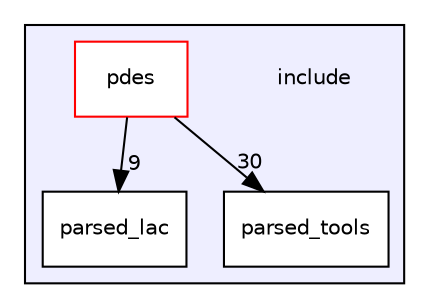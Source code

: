 digraph "include" {
  bgcolor=transparent;
  compound=true
  node [ fontsize="10", fontname="Helvetica"];
  edge [ labelfontsize="10", labelfontname="Helvetica"];
  subgraph clusterdir_d44c64559bbebec7f509842c48db8b23 {
    graph [ bgcolor="#eeeeff", pencolor="black", label="" URL="dir_d44c64559bbebec7f509842c48db8b23.html"];
    dir_d44c64559bbebec7f509842c48db8b23 [shape=plaintext label="include"];
    dir_65593bf93f1e4428cc81baf4bb94349f [shape=box label="parsed_lac" color="black" fillcolor="white" style="filled" URL="dir_65593bf93f1e4428cc81baf4bb94349f.html"];
    dir_8e8448d9aef603b86753e7cb911804a9 [shape=box label="parsed_tools" color="black" fillcolor="white" style="filled" URL="dir_8e8448d9aef603b86753e7cb911804a9.html"];
    dir_60faf9a10d52b04582224b9116454383 [shape=box label="pdes" color="red" fillcolor="white" style="filled" URL="dir_60faf9a10d52b04582224b9116454383.html"];
  }
  dir_60faf9a10d52b04582224b9116454383->dir_8e8448d9aef603b86753e7cb911804a9 [headlabel="30", labeldistance=1.5 headhref="dir_000005_000004.html"];
  dir_60faf9a10d52b04582224b9116454383->dir_65593bf93f1e4428cc81baf4bb94349f [headlabel="9", labeldistance=1.5 headhref="dir_000005_000003.html"];
}
